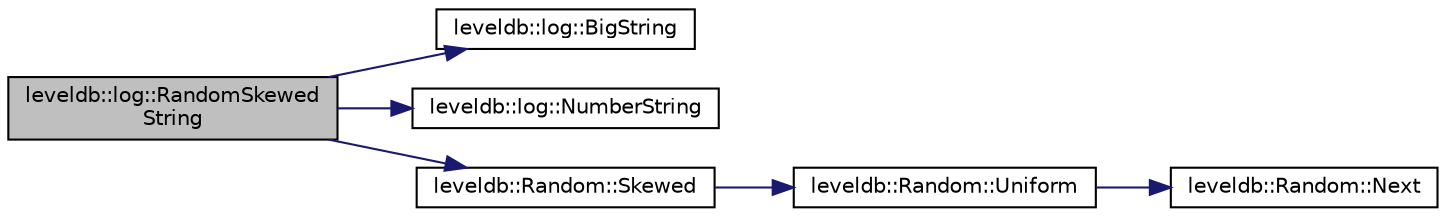 digraph "leveldb::log::RandomSkewedString"
{
  edge [fontname="Helvetica",fontsize="10",labelfontname="Helvetica",labelfontsize="10"];
  node [fontname="Helvetica",fontsize="10",shape=record];
  rankdir="LR";
  Node1 [label="leveldb::log::RandomSkewed\lString",height=0.2,width=0.4,color="black", fillcolor="grey75", style="filled" fontcolor="black"];
  Node1 -> Node2 [color="midnightblue",fontsize="10",style="solid"];
  Node2 [label="leveldb::log::BigString",height=0.2,width=0.4,color="black", fillcolor="white", style="filled",URL="$namespaceleveldb_1_1log.html#a211dcbca77b4ff487c70016c09af674e"];
  Node1 -> Node3 [color="midnightblue",fontsize="10",style="solid"];
  Node3 [label="leveldb::log::NumberString",height=0.2,width=0.4,color="black", fillcolor="white", style="filled",URL="$namespaceleveldb_1_1log.html#a851536d606f5ecc9857ee45430a23465"];
  Node1 -> Node4 [color="midnightblue",fontsize="10",style="solid"];
  Node4 [label="leveldb::Random::Skewed",height=0.2,width=0.4,color="black", fillcolor="white", style="filled",URL="$classleveldb_1_1_random.html#a41987dcc7818d7bc0e68e2418c51d94e"];
  Node4 -> Node5 [color="midnightblue",fontsize="10",style="solid"];
  Node5 [label="leveldb::Random::Uniform",height=0.2,width=0.4,color="black", fillcolor="white", style="filled",URL="$classleveldb_1_1_random.html#a9281323c3f115fa47a0f329f72ad2a80"];
  Node5 -> Node6 [color="midnightblue",fontsize="10",style="solid"];
  Node6 [label="leveldb::Random::Next",height=0.2,width=0.4,color="black", fillcolor="white", style="filled",URL="$classleveldb_1_1_random.html#a9e00ef1fcc82ed0ad16ba91b30ae8038"];
}
